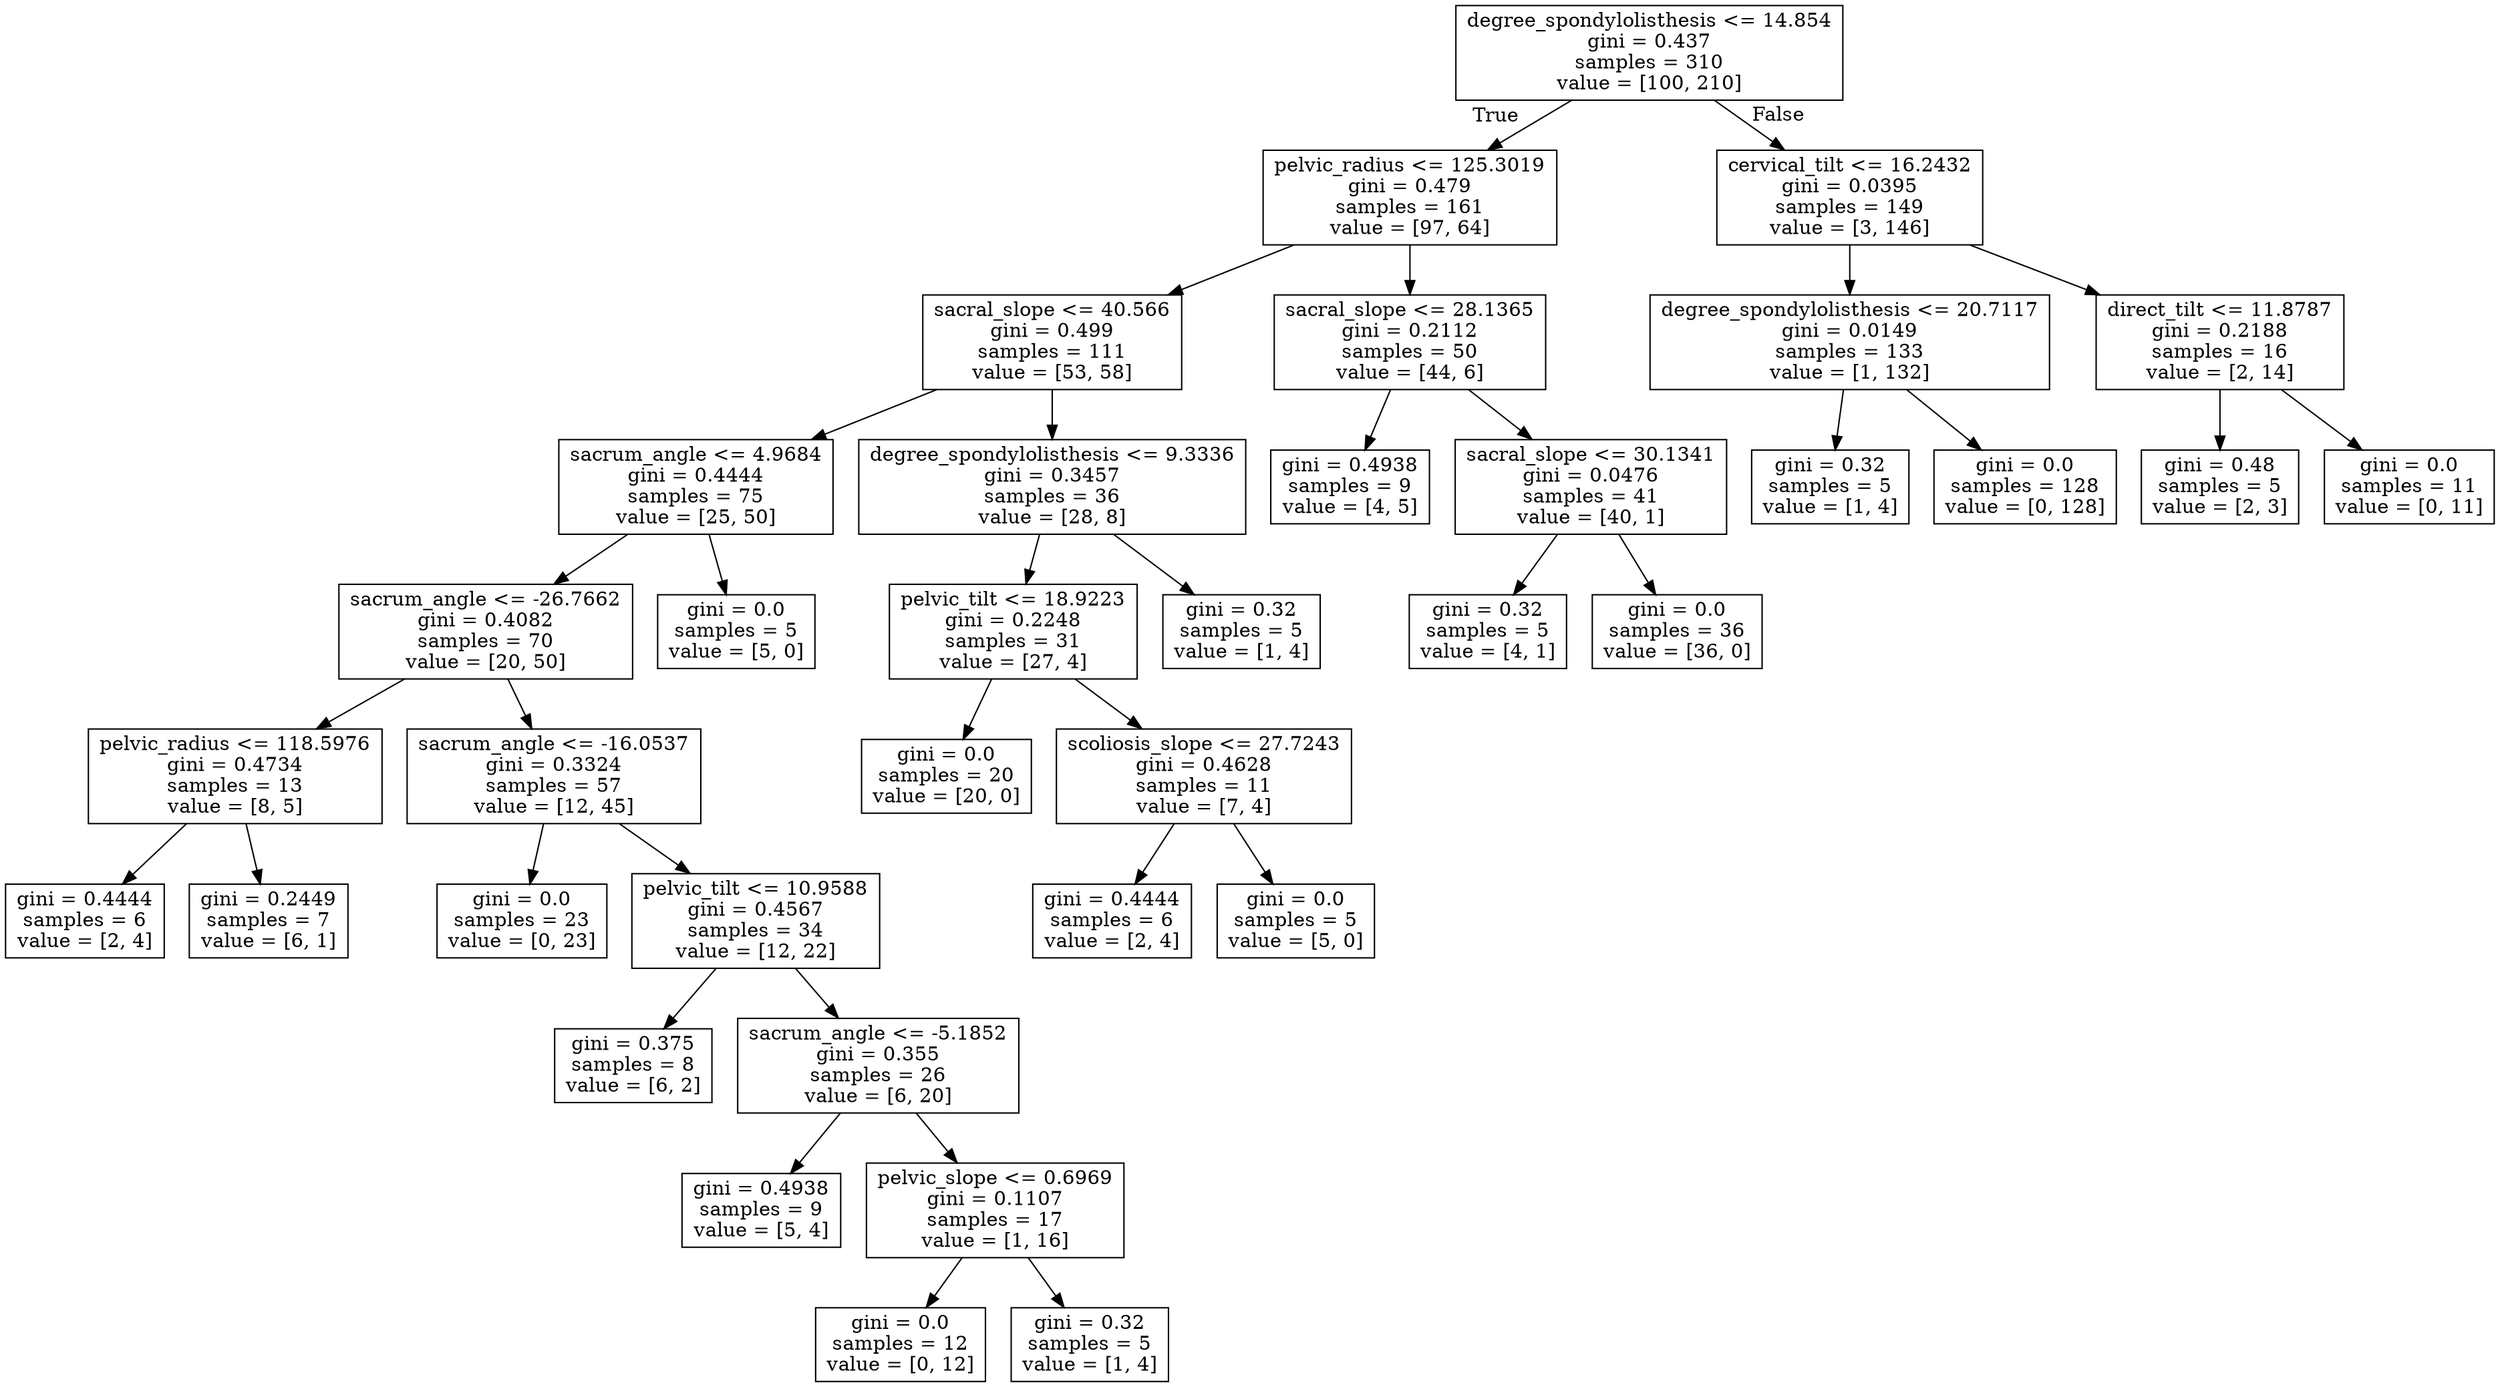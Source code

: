 digraph Tree {
node [shape=box] ;
0 [label="degree_spondylolisthesis <= 14.854\ngini = 0.437\nsamples = 310\nvalue = [100, 210]"] ;
1 [label="pelvic_radius <= 125.3019\ngini = 0.479\nsamples = 161\nvalue = [97, 64]"] ;
0 -> 1 [labeldistance=2.5, labelangle=45, headlabel="True"] ;
2 [label="sacral_slope <= 40.566\ngini = 0.499\nsamples = 111\nvalue = [53, 58]"] ;
1 -> 2 ;
3 [label="sacrum_angle <= 4.9684\ngini = 0.4444\nsamples = 75\nvalue = [25, 50]"] ;
2 -> 3 ;
4 [label="sacrum_angle <= -26.7662\ngini = 0.4082\nsamples = 70\nvalue = [20, 50]"] ;
3 -> 4 ;
5 [label="pelvic_radius <= 118.5976\ngini = 0.4734\nsamples = 13\nvalue = [8, 5]"] ;
4 -> 5 ;
6 [label="gini = 0.4444\nsamples = 6\nvalue = [2, 4]"] ;
5 -> 6 ;
7 [label="gini = 0.2449\nsamples = 7\nvalue = [6, 1]"] ;
5 -> 7 ;
8 [label="sacrum_angle <= -16.0537\ngini = 0.3324\nsamples = 57\nvalue = [12, 45]"] ;
4 -> 8 ;
9 [label="gini = 0.0\nsamples = 23\nvalue = [0, 23]"] ;
8 -> 9 ;
10 [label="pelvic_tilt <= 10.9588\ngini = 0.4567\nsamples = 34\nvalue = [12, 22]"] ;
8 -> 10 ;
11 [label="gini = 0.375\nsamples = 8\nvalue = [6, 2]"] ;
10 -> 11 ;
12 [label="sacrum_angle <= -5.1852\ngini = 0.355\nsamples = 26\nvalue = [6, 20]"] ;
10 -> 12 ;
13 [label="gini = 0.4938\nsamples = 9\nvalue = [5, 4]"] ;
12 -> 13 ;
14 [label="pelvic_slope <= 0.6969\ngini = 0.1107\nsamples = 17\nvalue = [1, 16]"] ;
12 -> 14 ;
15 [label="gini = 0.0\nsamples = 12\nvalue = [0, 12]"] ;
14 -> 15 ;
16 [label="gini = 0.32\nsamples = 5\nvalue = [1, 4]"] ;
14 -> 16 ;
17 [label="gini = 0.0\nsamples = 5\nvalue = [5, 0]"] ;
3 -> 17 ;
18 [label="degree_spondylolisthesis <= 9.3336\ngini = 0.3457\nsamples = 36\nvalue = [28, 8]"] ;
2 -> 18 ;
19 [label="pelvic_tilt <= 18.9223\ngini = 0.2248\nsamples = 31\nvalue = [27, 4]"] ;
18 -> 19 ;
20 [label="gini = 0.0\nsamples = 20\nvalue = [20, 0]"] ;
19 -> 20 ;
21 [label="scoliosis_slope <= 27.7243\ngini = 0.4628\nsamples = 11\nvalue = [7, 4]"] ;
19 -> 21 ;
22 [label="gini = 0.4444\nsamples = 6\nvalue = [2, 4]"] ;
21 -> 22 ;
23 [label="gini = 0.0\nsamples = 5\nvalue = [5, 0]"] ;
21 -> 23 ;
24 [label="gini = 0.32\nsamples = 5\nvalue = [1, 4]"] ;
18 -> 24 ;
25 [label="sacral_slope <= 28.1365\ngini = 0.2112\nsamples = 50\nvalue = [44, 6]"] ;
1 -> 25 ;
26 [label="gini = 0.4938\nsamples = 9\nvalue = [4, 5]"] ;
25 -> 26 ;
27 [label="sacral_slope <= 30.1341\ngini = 0.0476\nsamples = 41\nvalue = [40, 1]"] ;
25 -> 27 ;
28 [label="gini = 0.32\nsamples = 5\nvalue = [4, 1]"] ;
27 -> 28 ;
29 [label="gini = 0.0\nsamples = 36\nvalue = [36, 0]"] ;
27 -> 29 ;
30 [label="cervical_tilt <= 16.2432\ngini = 0.0395\nsamples = 149\nvalue = [3, 146]"] ;
0 -> 30 [labeldistance=2.5, labelangle=-45, headlabel="False"] ;
31 [label="degree_spondylolisthesis <= 20.7117\ngini = 0.0149\nsamples = 133\nvalue = [1, 132]"] ;
30 -> 31 ;
32 [label="gini = 0.32\nsamples = 5\nvalue = [1, 4]"] ;
31 -> 32 ;
33 [label="gini = 0.0\nsamples = 128\nvalue = [0, 128]"] ;
31 -> 33 ;
34 [label="direct_tilt <= 11.8787\ngini = 0.2188\nsamples = 16\nvalue = [2, 14]"] ;
30 -> 34 ;
35 [label="gini = 0.48\nsamples = 5\nvalue = [2, 3]"] ;
34 -> 35 ;
36 [label="gini = 0.0\nsamples = 11\nvalue = [0, 11]"] ;
34 -> 36 ;
}